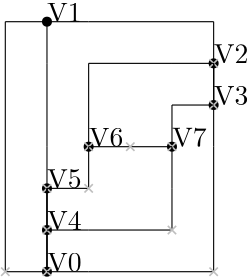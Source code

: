<?xml version="1.0"?>
    <!DOCTYPE ipe SYSTEM "ipe.dtd">
    <ipe version="70005" creator="Ipe 7.1.4">
    <info created="D:20131106154934" modified="D:20131106160041"/>
    <preamble>\usepackage[english]{babel}</preamble>
    <ipestyle name="basic">
    <symbol name="arrow/arc(spx)">
    <path stroke="sym-stroke" fill="sym-stroke" pen="sym-pen">
    0 0 m
    -1 0.333 l
    -1 -0.333 l
    h
    </path>
    </symbol>
    <symbol name="arrow/farc(spx)">
    <path stroke="sym-stroke" fill="white" pen="sym-pen">
    0 0 m
    -1 0.333 l
    -1 -0.333 l
    h
    </path>
    </symbol>
    <symbol name="mark/circle(sx)" transformations="translations">
    <path fill="sym-stroke">
    0.6 0 0 0.6 0 0 e
    0.4 0 0 0.4 0 0 e
    </path>
    </symbol>
    <symbol name="mark/disk(sx)" transformations="translations">
    <path fill="sym-stroke">
    0.6 0 0 0.6 0 0 e
    </path>
    </symbol>
    <symbol name="mark/fdisk(sfx)" transformations="translations">
    <group>
    <path fill="sym-fill">
    0.5 0 0 0.5 0 0 e
    </path>
    <path fill="sym-stroke" fillrule="eofill">
    0.6 0 0 0.6 0 0 e
    0.4 0 0 0.4 0 0 e
    </path>
    </group>
    </symbol>
    <symbol name="mark/box(sx)" transformations="translations">
    <path fill="sym-stroke" fillrule="eofill">
    -0.6 -0.6 m
    0.6 -0.6 l
    0.6 0.6 l
    -0.6 0.6 l
    h
    -0.4 -0.4 m
    0.4 -0.4 l
    0.4 0.4 l
    -0.4 0.4 l
    h
    </path>
    </symbol>
    <symbol name="mark/square(sx)" transformations="translations">
    <path fill="sym-stroke">
    -0.6 -0.6 m
    0.6 -0.6 l
    0.6 0.6 l
    -0.6 0.6 l
    h
    </path>
    </symbol>
    <symbol name="mark/fsquare(sfx)" transformations="translations">
    <group>
    <path fill="sym-fill">
    -0.5 -0.5 m
    0.5 -0.5 l
    0.5 0.5 l
    -0.5 0.5 l
    h
    </path>
    <path fill="sym-stroke" fillrule="eofill">
    -0.6 -0.6 m
    0.6 -0.6 l
    0.6 0.6 l
    -0.6 0.6 l
    h
    -0.4 -0.4 m
    0.4 -0.4 l
    0.4 0.4 l
    -0.4 0.4 l
    h
    </path>
    </group>
    </symbol>
    <symbol name="mark/cross(sx)" transformations="translations">
    <group>
    <path fill="sym-stroke">
    -0.43 -0.57 m
    0.57 0.43 l
    0.43 0.57 l
    -0.57 -0.43 l
    h
    </path>
    <path fill="sym-stroke">
    -0.43 0.57 m
    0.57 -0.43 l
    0.43 -0.57 l
    -0.57 0.43 l
    h
    </path>
    </group>
    </symbol>
    <symbol name="arrow/fnormal(spx)">
    <path stroke="sym-stroke" fill="white" pen="sym-pen">
    0 0 m
    -1 0.333 l
    -1 -0.333 l
    h
    </path>
    </symbol>
    <symbol name="arrow/pointed(spx)">
    <path stroke="sym-stroke" fill="sym-stroke" pen="sym-pen">
    0 0 m
    -1 0.333 l
    -0.8 0 l
    -1 -0.333 l
    h
    </path>
    </symbol>
    <symbol name="arrow/fpointed(spx)">
    <path stroke="sym-stroke" fill="white" pen="sym-pen">
    0 0 m
    -1 0.333 l
    -0.8 0 l
    -1 -0.333 l
    h
    </path>
    </symbol>
    <symbol name="arrow/linear(spx)">
    <path stroke="sym-stroke" pen="sym-pen">
    -1 0.333 m
    0 0 l
    -1 -0.333 l
    </path>
    </symbol>
    <symbol name="arrow/fdouble(spx)">
    <path stroke="sym-stroke" fill="white" pen="sym-pen">
    0 0 m
    -1 0.333 l
    -1 -0.333 l
    h
    -1 0 m
    -2 0.333 l
    -2 -0.333 l
    h
    </path>
    </symbol>
    <symbol name="arrow/double(spx)">
    <path stroke="sym-stroke" fill="sym-stroke" pen="sym-pen">
    0 0 m
    -1 0.333 l
    -1 -0.333 l
    h
    -1 0 m
    -2 0.333 l
    -2 -0.333 l
    h
    </path>
    </symbol>
    <pen name="heavier" value="0.8"/>
    <pen name="fat" value="1.2"/>
    <pen name="ultrafat" value="2"/>
    <symbolsize name="large" value="5"/>
    <symbolsize name="small" value="2"/>
    <symbolsize name="tiny" value="1.1"/>
    <arrowsize name="large" value="10"/>
    <arrowsize name="small" value="5"/>
    <arrowsize name="tiny" value="3"/>
    <color name="red" value="1 0 0"/>
    <color name="green" value="0 1 0"/>
    <color name="blue" value="0 0 1"/>
    <color name="yellow" value="1 1 0"/>
    <color name="orange" value="1 0.647 0"/>
    <color name="gold" value="1 0.843 0"/>
    <color name="purple" value="0.627 0.125 0.941"/>
    <color name="gray" value="0.745"/>
    <color name="brown" value="0.647 0.165 0.165"/>
    <color name="navy" value="0 0 0.502"/>
    <color name="pink" value="1 0.753 0.796"/>
    <color name="seagreen" value="0.18 0.545 0.341"/>
    <color name="turquoise" value="0.251 0.878 0.816"/>
    <color name="violet" value="0.933 0.51 0.933"/>
    <color name="darkblue" value="0 0 0.545"/>
    <color name="darkcyan" value="0 0.545 0.545"/>
    <color name="darkgray" value="0.663"/>
    <color name="darkgreen" value="0 0.392 0"/>
    <color name="darkmagenta" value="0.545 0 0.545"/>
    <color name="darkorange" value="1 0.549 0"/>
    <color name="darkred" value="0.545 0 0"/>
    <color name="lightblue" value="0.678 0.847 0.902"/>
    <color name="lightcyan" value="0.878 1 1"/>
    <color name="lightgray" value="0.827"/>
    <color name="lightgreen" value="0.565 0.933 0.565"/>
    <color name="lightyellow" value="1 1 0.878"/>
    <dashstyle name="dashed" value="[4] 0"/>
    <dashstyle name="dotted" value="[1 3] 0"/>
    <dashstyle name="dash dotted" value="[4 2 1 2] 0"/>
    <dashstyle name="dash dot dotted" value="[4 2 1 2 1 2] 0"/>
    <textsize name="large" value="\large"/>
    <textsize name="Large" value="\Large"/>
    <textsize name="LARGE" value="\LARGE"/>
    <textsize name="huge" value="\huge"/>
    <textsize name="Huge" value="\Huge"/>
    <textsize name="small" value="\small"/>
    <textsize name="footnote" value="\footnotesize"/>
    <textsize name="tiny" value="\tiny"/>
    <textstyle name="center" begin="\begin{center}" end="\end{center}"/>
    <textstyle name="itemize" begin="\begin{itemize}" end="\end{itemize}"/>
    <textstyle name="item" begin="\begin{itemize}\item{}" end="\end{itemize}"/>
    <gridsize name="4 pts" value="4"/>
    <gridsize name="8 pts (~3 mm)" value="8"/>
    <gridsize name="16 pts (~6 mm)" value="16"/>
    <gridsize name="32 pts (~12 mm)" value="32"/>
    <gridsize name="10 pts (~3.5 mm)" value="10"/>
    <gridsize name="20 pts (~7 mm)" value="20"/>
    <gridsize name="14 pts (~5 mm)" value="14"/>
    <gridsize name="28 pts (~10 mm)" value="28"/>
    <gridsize name="56 pts (~20 mm)" value="56"/>
    <anglesize name="90 deg" value="90"/>
    <anglesize name="60 deg" value="60"/>
    <anglesize name="45 deg" value="45"/>
    <anglesize name="30 deg" value="30"/>
    <anglesize name="22.5 deg" value="22.5"/>
    <tiling name="falling" angle="-60" step="4" width="1"/>
    <tiling name="rising" angle="30" step="4" width="1"/>
    <layout paper="1000 1000" origin="0 0" frame="1000 1000" skip="32" crop="yes"/>
    </ipestyle>
    <page>
    <layer name="alpha"/>
    <view layers="alpha" active="alpha"/>
<use name="mark/disk(sx)" pos="465 450" size="normal" stroke="black"/>
<text transformations="translations" pos="465 450" stroke="black" type="label" width="190" height="10" depth="0" valign="baseline" size="normal">V0</text><use name="mark/disk(sx)" pos="465 540" size="normal" stroke="black"/>
<text transformations="translations" pos="465 540" stroke="black" type="label" width="190" height="10" depth="0" valign="baseline" size="normal">V1</text><use name="mark/disk(sx)" pos="525 525" size="normal" stroke="black"/>
<text transformations="translations" pos="525 525" stroke="black" type="label" width="190" height="10" depth="0" valign="baseline" size="normal">V2</text><use name="mark/disk(sx)" pos="525 510" size="normal" stroke="black"/>
<text transformations="translations" pos="525 510" stroke="black" type="label" width="190" height="10" depth="0" valign="baseline" size="normal">V3</text><use name="mark/disk(sx)" pos="465 465" size="normal" stroke="black"/>
<text transformations="translations" pos="465 465" stroke="black" type="label" width="190" height="10" depth="0" valign="baseline" size="normal">V4</text><use name="mark/disk(sx)" pos="465 480" size="normal" stroke="black"/>
<text transformations="translations" pos="465 480" stroke="black" type="label" width="190" height="10" depth="0" valign="baseline" size="normal">V5</text><use name="mark/disk(sx)" pos="480 495" size="normal" stroke="black"/>
<text transformations="translations" pos="480 495" stroke="black" type="label" width="190" height="10" depth="0" valign="baseline" size="normal">V6</text><use name="mark/disk(sx)" pos="510 495" size="normal" stroke="black"/>
<text transformations="translations" pos="510 495" stroke="black" type="label" width="190" height="10" depth="0" valign="baseline" size="normal">V7</text><path stroke="black" pen="normal" dash="normal">
 465 450 m
 450 450 l
 </path>
<path stroke="black" pen="normal" dash="normal">
 450 450 m
 450 450 l
 </path>
<path stroke="black" pen="normal" dash="normal">
 465 540 m
 450 540 l
 </path>
<path stroke="black" pen="normal" dash="normal">
 450 540 m
 450 540 l
 </path>
<path stroke="black" pen="normal" dash="normal">
 450 450 m
 450 540 l
 </path>
<use name="mark/cross(sx)" pos="450 450" size="normal" stroke="gray"/>
<path stroke="black" pen="normal" dash="normal">
 465 450 m
 465 465 l
 </path>
<path stroke="black" pen="normal" dash="normal">
 465 465 m
 465 465 l
 </path>
<path stroke="black" pen="normal" dash="normal">
 465 465 m
 465 450 l
 </path>
<path stroke="black" pen="normal" dash="normal">
 465 450 m
 465 450 l
 </path>
<path stroke="black" pen="normal" dash="normal">
 465 465 m
 465 450 l
 </path>
<use name="mark/cross(sx)" pos="465 450" size="normal" stroke="gray"/>
<path stroke="black" pen="normal" dash="normal">
 465 450 m
 480 450 l
 </path>
<path stroke="black" pen="normal" dash="normal">
 480 450 m
 525 450 l
 </path>
<path stroke="black" pen="normal" dash="normal">
 525 510 m
 525 495 l
 </path>
<path stroke="black" pen="normal" dash="normal">
 525 495 m
 525 495 l
 </path>
<path stroke="black" pen="normal" dash="normal">
 525 450 m
 525 495 l
 </path>
<use name="mark/cross(sx)" pos="525 450" size="normal" stroke="gray"/>
<path stroke="black" pen="normal" dash="normal">
 465 540 m
 465 525 l
 </path>
<path stroke="black" pen="normal" dash="normal">
 465 525 m
 465 525 l
 </path>
<path stroke="black" pen="normal" dash="normal">
 465 480 m
 465 495 l
 </path>
<path stroke="black" pen="normal" dash="normal">
 465 495 m
 465 495 l
 </path>
<path stroke="black" pen="normal" dash="normal">
 465 525 m
 465 495 l
 </path>
<use name="mark/cross(sx)" pos="465 480" size="normal" stroke="gray"/>
<path stroke="black" pen="normal" dash="normal">
 465 540 m
 480 540 l
 </path>
<path stroke="black" pen="normal" dash="normal">
 480 540 m
 525 540 l
 </path>
<path stroke="black" pen="normal" dash="normal">
 525 525 m
 525 540 l
 </path>
<path stroke="black" pen="normal" dash="normal">
 525 540 m
 525 540 l
 </path>
<path stroke="black" pen="normal" dash="normal">
 525 540 m
 525 540 l
 </path>
<use name="mark/cross(sx)" pos="525 525" size="normal" stroke="gray"/>
<path stroke="black" pen="normal" dash="normal">
 525 525 m
 510 525 l
 </path>
<path stroke="black" pen="normal" dash="normal">
 510 525 m
 480 525 l
 </path>
<path stroke="black" pen="normal" dash="normal">
 480 495 m
 480 510 l
 </path>
<path stroke="black" pen="normal" dash="normal">
 480 510 m
 480 510 l
 </path>
<path stroke="black" pen="normal" dash="normal">
 480 525 m
 480 510 l
 </path>
<use name="mark/cross(sx)" pos="480 495" size="normal" stroke="gray"/>
<path stroke="black" pen="normal" dash="normal">
 525 525 m
 525 510 l
 </path>
<path stroke="black" pen="normal" dash="normal">
 525 510 m
 525 510 l
 </path>
<path stroke="black" pen="normal" dash="normal">
 525 510 m
 525 525 l
 </path>
<path stroke="black" pen="normal" dash="normal">
 525 525 m
 525 525 l
 </path>
<path stroke="black" pen="normal" dash="normal">
 525 510 m
 525 525 l
 </path>
<use name="mark/cross(sx)" pos="525 510" size="normal" stroke="gray"/>
<path stroke="black" pen="normal" dash="normal">
 525 510 m
 510 510 l
 </path>
<path stroke="black" pen="normal" dash="normal">
 510 510 m
 510 510 l
 </path>
<path stroke="black" pen="normal" dash="normal">
 510 495 m
 510 510 l
 </path>
<path stroke="black" pen="normal" dash="normal">
 510 510 m
 510 510 l
 </path>
<path stroke="black" pen="normal" dash="normal">
 510 510 m
 510 510 l
 </path>
<use name="mark/cross(sx)" pos="510 495" size="normal" stroke="gray"/>
<path stroke="black" pen="normal" dash="normal">
 465 465 m
 465 480 l
 </path>
<path stroke="black" pen="normal" dash="normal">
 465 480 m
 465 480 l
 </path>
<path stroke="black" pen="normal" dash="normal">
 465 480 m
 465 465 l
 </path>
<path stroke="black" pen="normal" dash="normal">
 465 465 m
 465 465 l
 </path>
<path stroke="black" pen="normal" dash="normal">
 465 480 m
 465 465 l
 </path>
<use name="mark/cross(sx)" pos="465 465" size="normal" stroke="gray"/>
<path stroke="black" pen="normal" dash="normal">
 465 465 m
 480 465 l
 </path>
<path stroke="black" pen="normal" dash="normal">
 480 465 m
 510 465 l
 </path>
<path stroke="black" pen="normal" dash="normal">
 510 495 m
 510 480 l
 </path>
<path stroke="black" pen="normal" dash="normal">
 510 480 m
 510 480 l
 </path>
<path stroke="black" pen="normal" dash="normal">
 510 465 m
 510 480 l
 </path>
<use name="mark/cross(sx)" pos="510 465" size="normal" stroke="gray"/>
<path stroke="black" pen="normal" dash="normal">
 465 480 m
 480 480 l
 </path>
<path stroke="black" pen="normal" dash="normal">
 480 480 m
 480 480 l
 </path>
<path stroke="black" pen="normal" dash="normal">
 480 495 m
 480 480 l
 </path>
<path stroke="black" pen="normal" dash="normal">
 480 480 m
 480 480 l
 </path>
<path stroke="black" pen="normal" dash="normal">
 480 480 m
 480 480 l
 </path>
<use name="mark/cross(sx)" pos="480 480" size="normal" stroke="gray"/>
<path stroke="black" pen="normal" dash="normal">
 480 495 m
 495 495 l
 </path>
<path stroke="black" pen="normal" dash="normal">
 495 495 m
 495 495 l
 </path>
<path stroke="black" pen="normal" dash="normal">
 510 495 m
 495 495 l
 </path>
<path stroke="black" pen="normal" dash="normal">
 495 495 m
 495 495 l
 </path>
<path stroke="black" pen="normal" dash="normal">
 495 495 m
 495 495 l
 </path>
<use name="mark/cross(sx)" pos="495 495" size="normal" stroke="gray"/>
</page>
</ipe>
